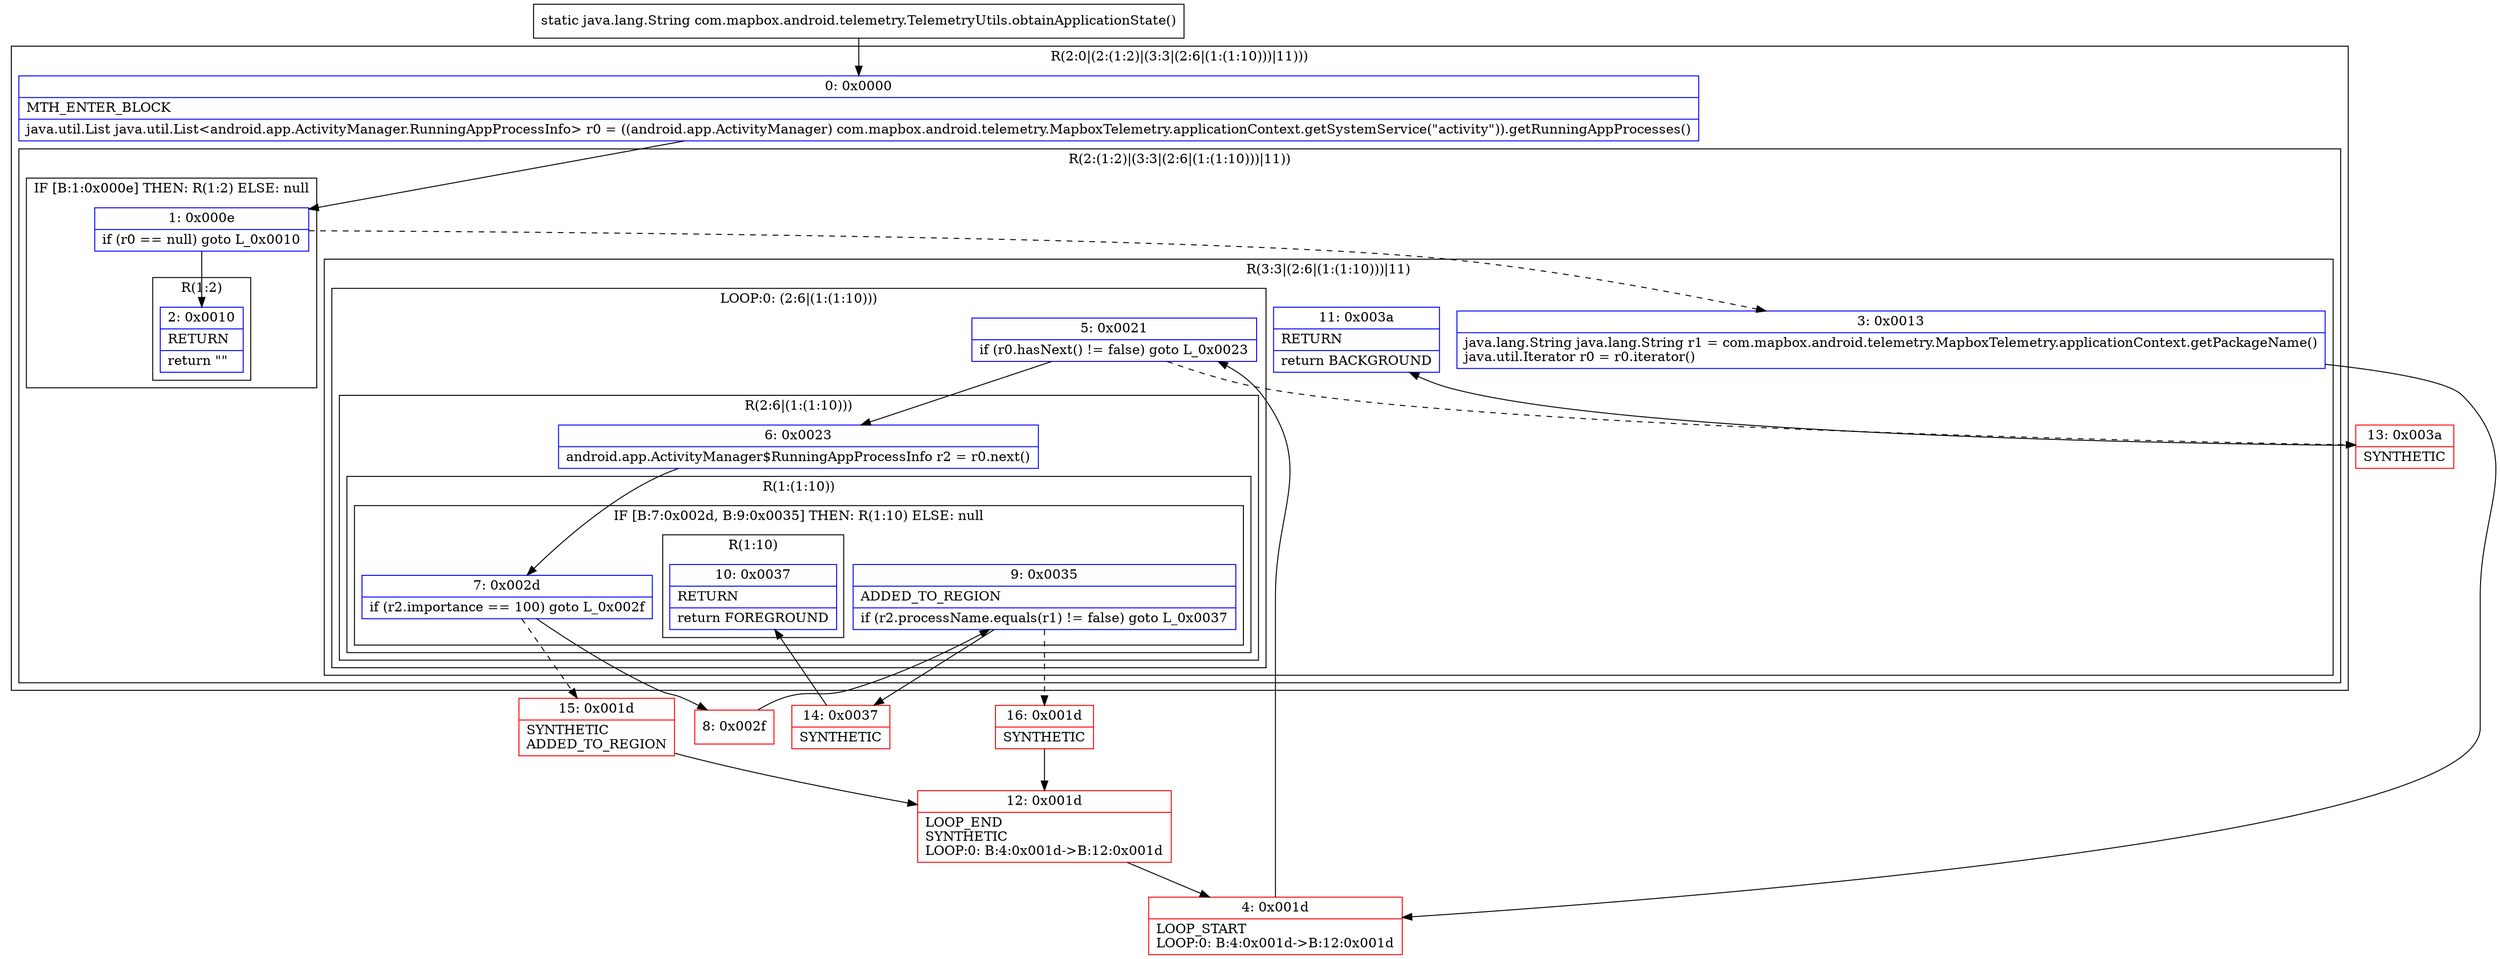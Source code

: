 digraph "CFG forcom.mapbox.android.telemetry.TelemetryUtils.obtainApplicationState()Ljava\/lang\/String;" {
subgraph cluster_Region_1170926246 {
label = "R(2:0|(2:(1:2)|(3:3|(2:6|(1:(1:10)))|11)))";
node [shape=record,color=blue];
Node_0 [shape=record,label="{0\:\ 0x0000|MTH_ENTER_BLOCK\l|java.util.List java.util.List\<android.app.ActivityManager.RunningAppProcessInfo\> r0 = ((android.app.ActivityManager) com.mapbox.android.telemetry.MapboxTelemetry.applicationContext.getSystemService(\"activity\")).getRunningAppProcesses()\l}"];
subgraph cluster_Region_187064707 {
label = "R(2:(1:2)|(3:3|(2:6|(1:(1:10)))|11))";
node [shape=record,color=blue];
subgraph cluster_IfRegion_152547639 {
label = "IF [B:1:0x000e] THEN: R(1:2) ELSE: null";
node [shape=record,color=blue];
Node_1 [shape=record,label="{1\:\ 0x000e|if (r0 == null) goto L_0x0010\l}"];
subgraph cluster_Region_176707024 {
label = "R(1:2)";
node [shape=record,color=blue];
Node_2 [shape=record,label="{2\:\ 0x0010|RETURN\l|return \"\"\l}"];
}
}
subgraph cluster_Region_898102728 {
label = "R(3:3|(2:6|(1:(1:10)))|11)";
node [shape=record,color=blue];
Node_3 [shape=record,label="{3\:\ 0x0013|java.lang.String java.lang.String r1 = com.mapbox.android.telemetry.MapboxTelemetry.applicationContext.getPackageName()\ljava.util.Iterator r0 = r0.iterator()\l}"];
subgraph cluster_LoopRegion_588427888 {
label = "LOOP:0: (2:6|(1:(1:10)))";
node [shape=record,color=blue];
Node_5 [shape=record,label="{5\:\ 0x0021|if (r0.hasNext() != false) goto L_0x0023\l}"];
subgraph cluster_Region_75647591 {
label = "R(2:6|(1:(1:10)))";
node [shape=record,color=blue];
Node_6 [shape=record,label="{6\:\ 0x0023|android.app.ActivityManager$RunningAppProcessInfo r2 = r0.next()\l}"];
subgraph cluster_Region_1016072461 {
label = "R(1:(1:10))";
node [shape=record,color=blue];
subgraph cluster_IfRegion_515503317 {
label = "IF [B:7:0x002d, B:9:0x0035] THEN: R(1:10) ELSE: null";
node [shape=record,color=blue];
Node_7 [shape=record,label="{7\:\ 0x002d|if (r2.importance == 100) goto L_0x002f\l}"];
Node_9 [shape=record,label="{9\:\ 0x0035|ADDED_TO_REGION\l|if (r2.processName.equals(r1) != false) goto L_0x0037\l}"];
subgraph cluster_Region_1962864026 {
label = "R(1:10)";
node [shape=record,color=blue];
Node_10 [shape=record,label="{10\:\ 0x0037|RETURN\l|return FOREGROUND\l}"];
}
}
}
}
}
Node_11 [shape=record,label="{11\:\ 0x003a|RETURN\l|return BACKGROUND\l}"];
}
}
}
Node_4 [shape=record,color=red,label="{4\:\ 0x001d|LOOP_START\lLOOP:0: B:4:0x001d\-\>B:12:0x001d\l}"];
Node_8 [shape=record,color=red,label="{8\:\ 0x002f}"];
Node_12 [shape=record,color=red,label="{12\:\ 0x001d|LOOP_END\lSYNTHETIC\lLOOP:0: B:4:0x001d\-\>B:12:0x001d\l}"];
Node_13 [shape=record,color=red,label="{13\:\ 0x003a|SYNTHETIC\l}"];
Node_14 [shape=record,color=red,label="{14\:\ 0x0037|SYNTHETIC\l}"];
Node_15 [shape=record,color=red,label="{15\:\ 0x001d|SYNTHETIC\lADDED_TO_REGION\l}"];
Node_16 [shape=record,color=red,label="{16\:\ 0x001d|SYNTHETIC\l}"];
MethodNode[shape=record,label="{static java.lang.String com.mapbox.android.telemetry.TelemetryUtils.obtainApplicationState() }"];
MethodNode -> Node_0;
Node_0 -> Node_1;
Node_1 -> Node_2;
Node_1 -> Node_3[style=dashed];
Node_3 -> Node_4;
Node_5 -> Node_6;
Node_5 -> Node_13[style=dashed];
Node_6 -> Node_7;
Node_7 -> Node_8;
Node_7 -> Node_15[style=dashed];
Node_9 -> Node_14;
Node_9 -> Node_16[style=dashed];
Node_4 -> Node_5;
Node_8 -> Node_9;
Node_12 -> Node_4;
Node_13 -> Node_11;
Node_14 -> Node_10;
Node_15 -> Node_12;
Node_16 -> Node_12;
}


